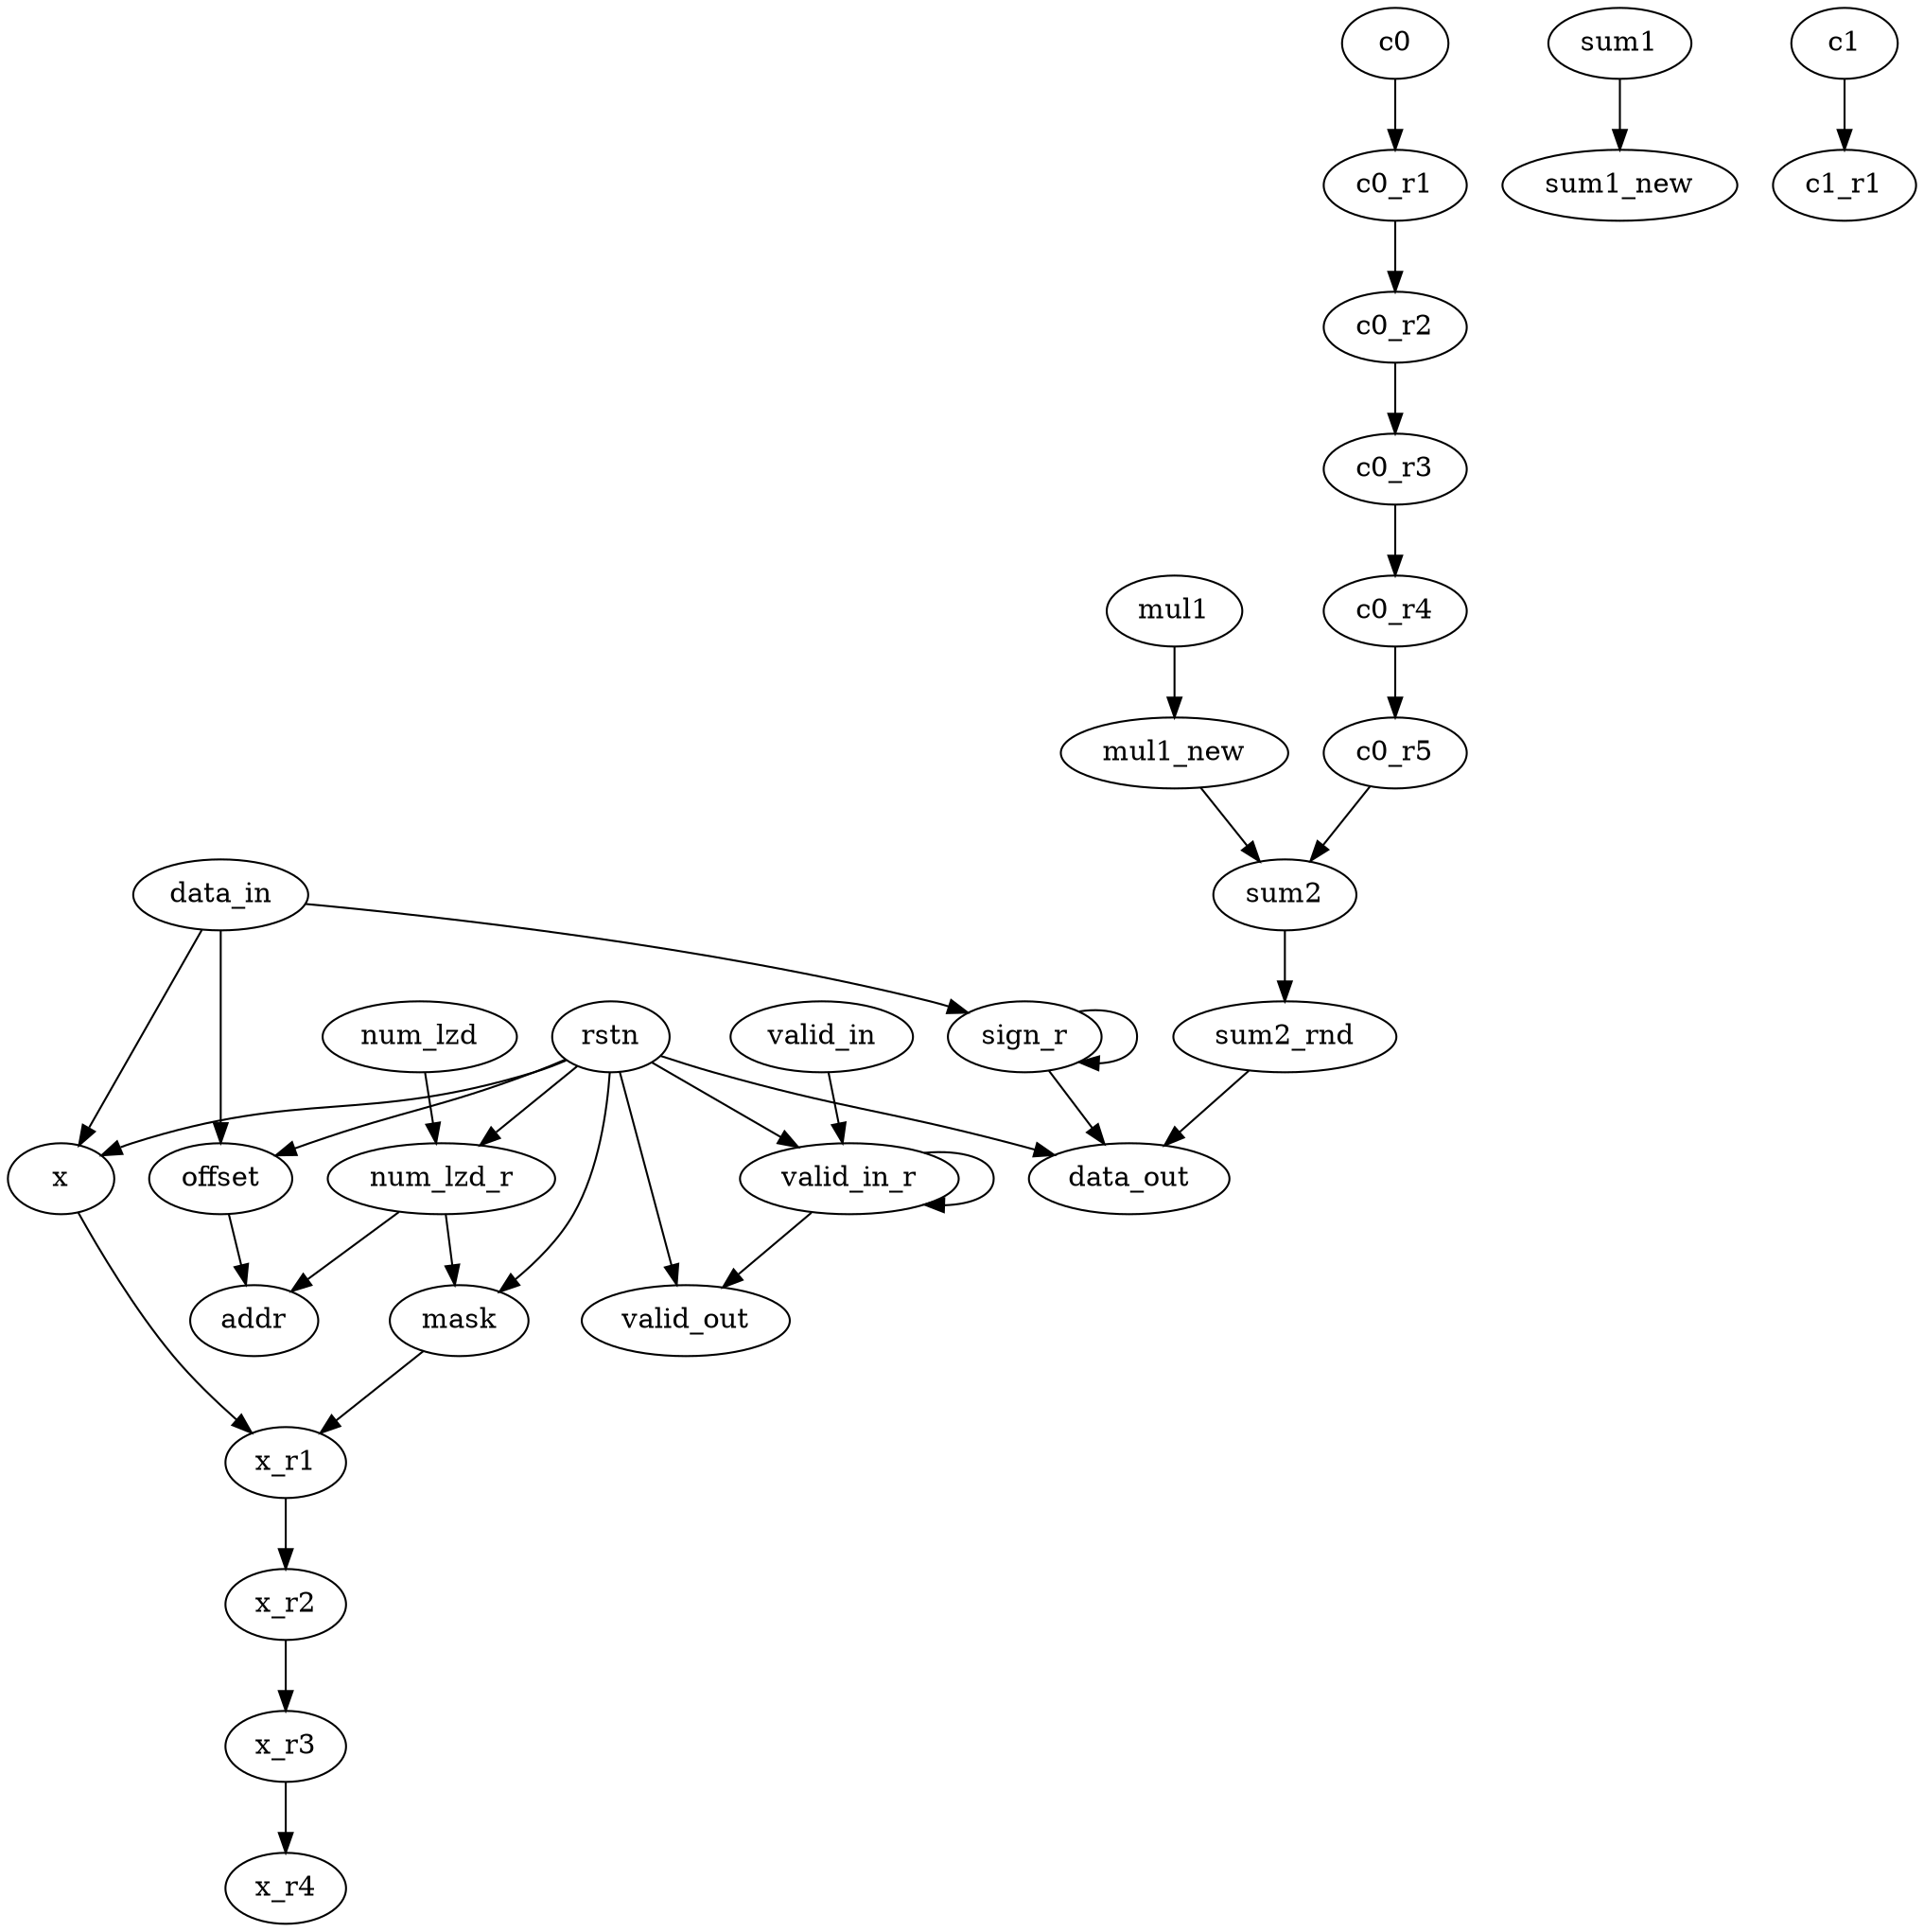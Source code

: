 digraph "" {
	num_lzd_r -> addr	 [weight=1.0];
	num_lzd_r -> mask	 [weight=17.0];
	sum1 -> sum1_new	 [weight=1.0];
	mul1 -> mul1_new	 [weight=1.0];
	c0 -> c0_r1	 [weight=1.0];
	x_r1 -> x_r2	 [weight=1.0];
	valid_in_r -> valid_in_r	 [weight=1.0];
	valid_in_r -> valid_out	 [weight=1.0];
	x_r3 -> x_r4	 [weight=1.0];
	x_r2 -> x_r3	 [weight=1.0];
	rstn -> num_lzd_r	 [weight=2.0];
	rstn -> data_out	 [weight=3.0];
	rstn -> valid_in_r	 [weight=2.0];
	rstn -> valid_out	 [weight=2.0];
	rstn -> offset	 [weight=2.0];
	rstn -> mask	 [weight=18.0];
	rstn -> x	 [weight=2.0];
	c0_r5 -> sum2	 [weight=1.0];
	sign_r -> data_out	 [weight=2.0];
	sign_r -> sign_r	 [weight=1.0];
	sum2 -> sum2_rnd	 [weight=1.0];
	sum2_rnd -> data_out	 [weight=2.0];
	offset -> addr	 [weight=1.0];
	c1 -> c1_r1	 [weight=1.0];
	c0_r4 -> c0_r5	 [weight=1.0];
	c0_r3 -> c0_r4	 [weight=1.0];
	c0_r2 -> c0_r3	 [weight=1.0];
	c0_r1 -> c0_r2	 [weight=1.0];
	mul1_new -> sum2	 [weight=1.0];
	mask -> x_r1	 [weight=1.0];
	data_in -> sign_r	 [weight=1.0];
	data_in -> offset	 [weight=1.0];
	data_in -> x	 [weight=1.0];
	num_lzd -> num_lzd_r	 [weight=1.0];
	x -> x_r1	 [weight=1.0];
	valid_in -> valid_in_r	 [weight=1.0];
}
